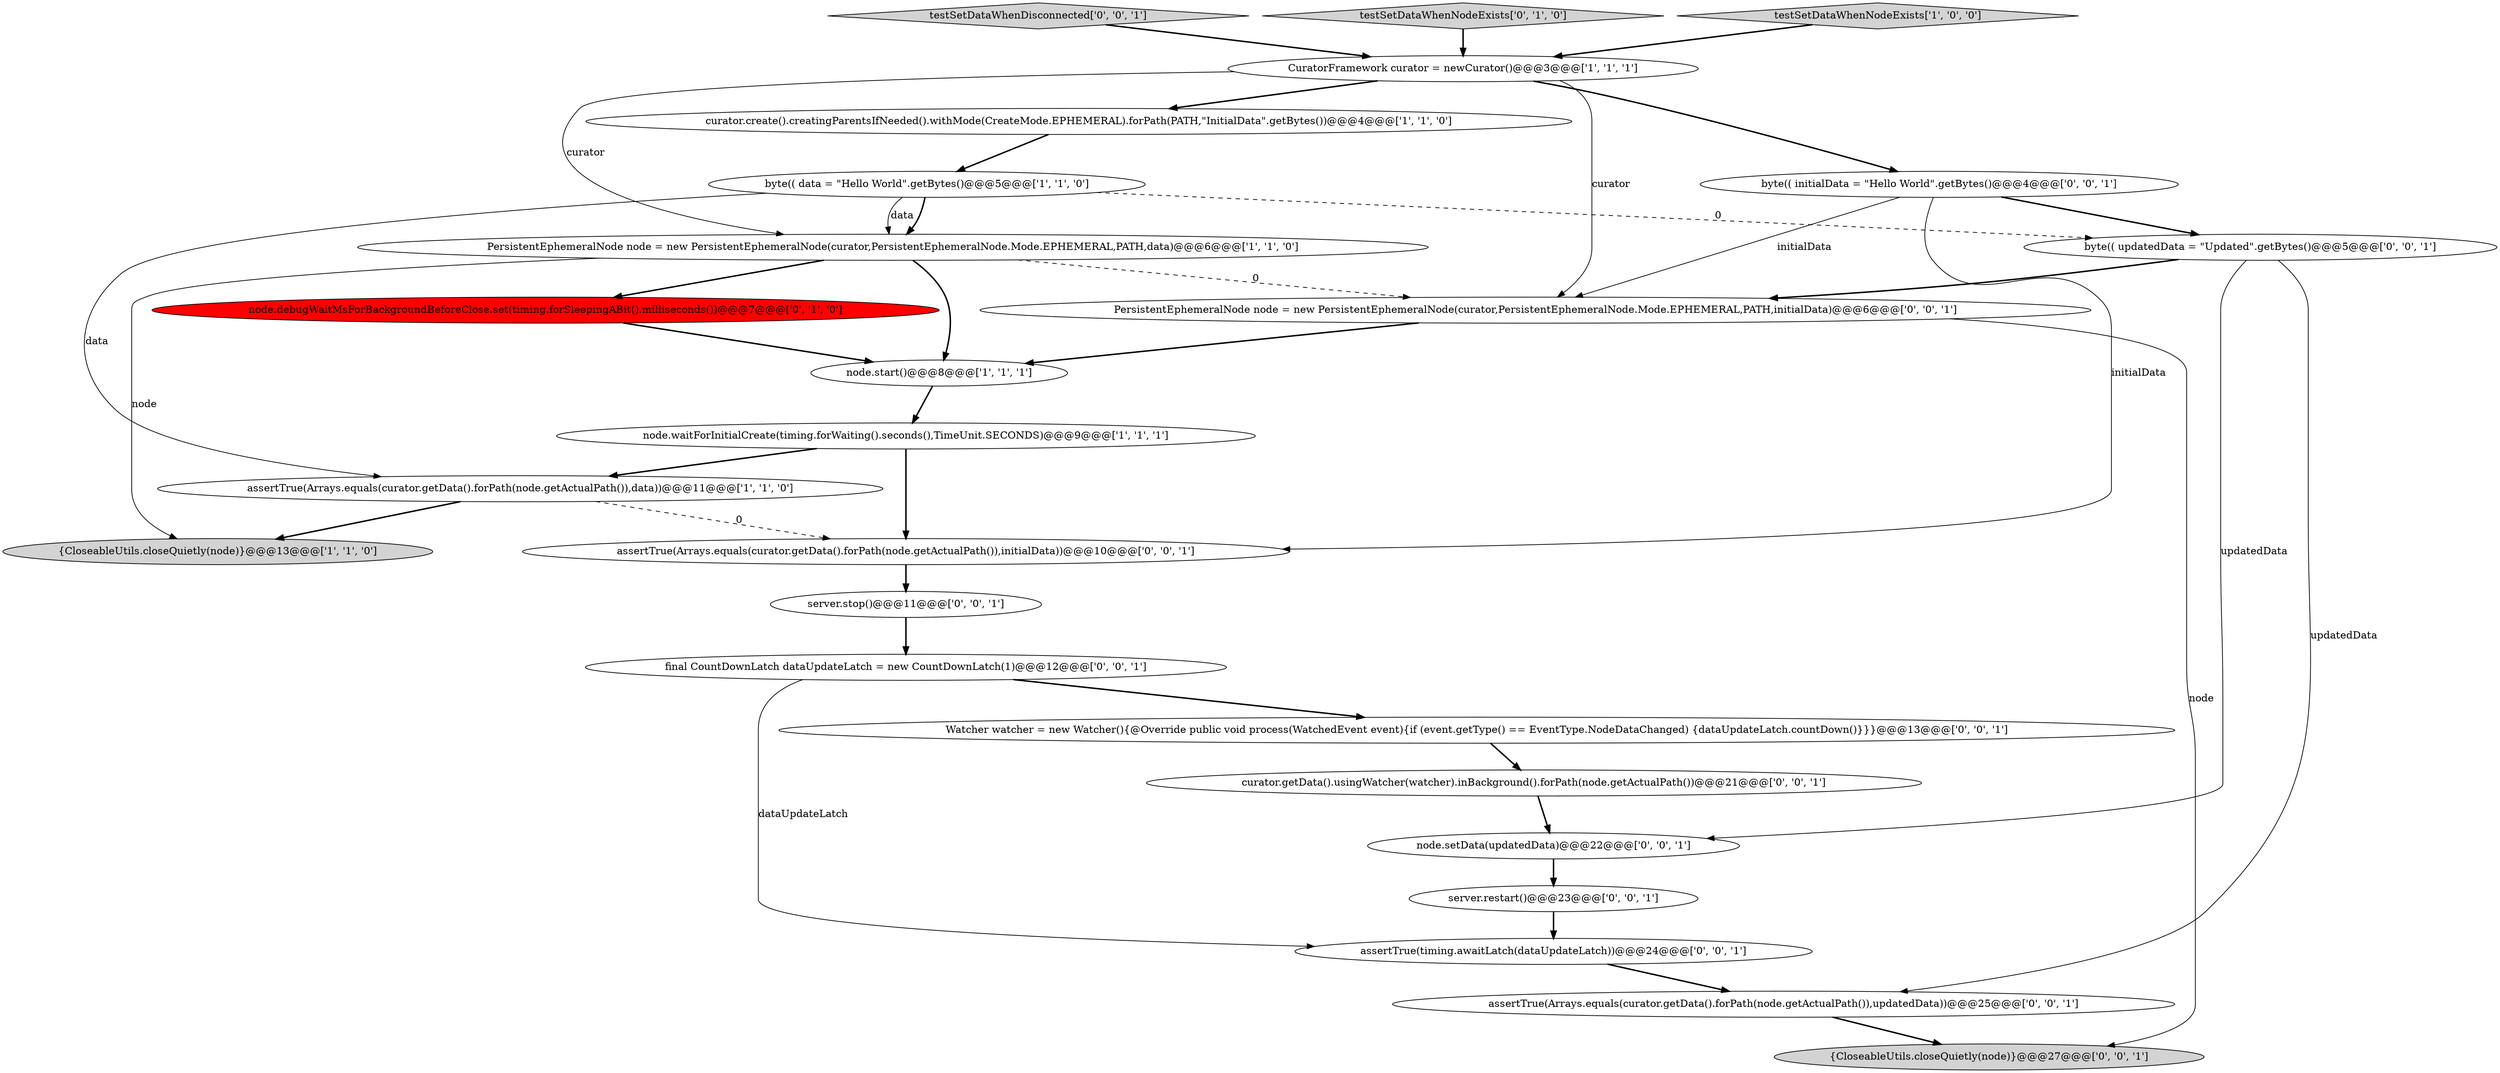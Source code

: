digraph {
4 [style = filled, label = "node.waitForInitialCreate(timing.forWaiting().seconds(),TimeUnit.SECONDS)@@@9@@@['1', '1', '1']", fillcolor = white, shape = ellipse image = "AAA0AAABBB1BBB"];
20 [style = filled, label = "curator.getData().usingWatcher(watcher).inBackground().forPath(node.getActualPath())@@@21@@@['0', '0', '1']", fillcolor = white, shape = ellipse image = "AAA0AAABBB3BBB"];
23 [style = filled, label = "byte(( updatedData = \"Updated\".getBytes()@@@5@@@['0', '0', '1']", fillcolor = white, shape = ellipse image = "AAA0AAABBB3BBB"];
16 [style = filled, label = "PersistentEphemeralNode node = new PersistentEphemeralNode(curator,PersistentEphemeralNode.Mode.EPHEMERAL,PATH,initialData)@@@6@@@['0', '0', '1']", fillcolor = white, shape = ellipse image = "AAA0AAABBB3BBB"];
17 [style = filled, label = "server.stop()@@@11@@@['0', '0', '1']", fillcolor = white, shape = ellipse image = "AAA0AAABBB3BBB"];
6 [style = filled, label = "PersistentEphemeralNode node = new PersistentEphemeralNode(curator,PersistentEphemeralNode.Mode.EPHEMERAL,PATH,data)@@@6@@@['1', '1', '0']", fillcolor = white, shape = ellipse image = "AAA0AAABBB1BBB"];
18 [style = filled, label = "Watcher watcher = new Watcher(){@Override public void process(WatchedEvent event){if (event.getType() == EventType.NodeDataChanged) {dataUpdateLatch.countDown()}}}@@@13@@@['0', '0', '1']", fillcolor = white, shape = ellipse image = "AAA0AAABBB3BBB"];
1 [style = filled, label = "assertTrue(Arrays.equals(curator.getData().forPath(node.getActualPath()),data))@@@11@@@['1', '1', '0']", fillcolor = white, shape = ellipse image = "AAA0AAABBB1BBB"];
21 [style = filled, label = "testSetDataWhenDisconnected['0', '0', '1']", fillcolor = lightgray, shape = diamond image = "AAA0AAABBB3BBB"];
5 [style = filled, label = "{CloseableUtils.closeQuietly(node)}@@@13@@@['1', '1', '0']", fillcolor = lightgray, shape = ellipse image = "AAA0AAABBB1BBB"];
12 [style = filled, label = "assertTrue(Arrays.equals(curator.getData().forPath(node.getActualPath()),updatedData))@@@25@@@['0', '0', '1']", fillcolor = white, shape = ellipse image = "AAA0AAABBB3BBB"];
8 [style = filled, label = "byte(( data = \"Hello World\".getBytes()@@@5@@@['1', '1', '0']", fillcolor = white, shape = ellipse image = "AAA0AAABBB1BBB"];
9 [style = filled, label = "testSetDataWhenNodeExists['0', '1', '0']", fillcolor = lightgray, shape = diamond image = "AAA0AAABBB2BBB"];
13 [style = filled, label = "byte(( initialData = \"Hello World\".getBytes()@@@4@@@['0', '0', '1']", fillcolor = white, shape = ellipse image = "AAA0AAABBB3BBB"];
14 [style = filled, label = "final CountDownLatch dataUpdateLatch = new CountDownLatch(1)@@@12@@@['0', '0', '1']", fillcolor = white, shape = ellipse image = "AAA0AAABBB3BBB"];
22 [style = filled, label = "{CloseableUtils.closeQuietly(node)}@@@27@@@['0', '0', '1']", fillcolor = lightgray, shape = ellipse image = "AAA0AAABBB3BBB"];
0 [style = filled, label = "node.start()@@@8@@@['1', '1', '1']", fillcolor = white, shape = ellipse image = "AAA0AAABBB1BBB"];
3 [style = filled, label = "testSetDataWhenNodeExists['1', '0', '0']", fillcolor = lightgray, shape = diamond image = "AAA0AAABBB1BBB"];
7 [style = filled, label = "CuratorFramework curator = newCurator()@@@3@@@['1', '1', '1']", fillcolor = white, shape = ellipse image = "AAA0AAABBB1BBB"];
11 [style = filled, label = "assertTrue(Arrays.equals(curator.getData().forPath(node.getActualPath()),initialData))@@@10@@@['0', '0', '1']", fillcolor = white, shape = ellipse image = "AAA0AAABBB3BBB"];
24 [style = filled, label = "assertTrue(timing.awaitLatch(dataUpdateLatch))@@@24@@@['0', '0', '1']", fillcolor = white, shape = ellipse image = "AAA0AAABBB3BBB"];
15 [style = filled, label = "node.setData(updatedData)@@@22@@@['0', '0', '1']", fillcolor = white, shape = ellipse image = "AAA0AAABBB3BBB"];
10 [style = filled, label = "node.debugWaitMsForBackgroundBeforeClose.set(timing.forSleepingABit().milliseconds())@@@7@@@['0', '1', '0']", fillcolor = red, shape = ellipse image = "AAA1AAABBB2BBB"];
19 [style = filled, label = "server.restart()@@@23@@@['0', '0', '1']", fillcolor = white, shape = ellipse image = "AAA0AAABBB3BBB"];
2 [style = filled, label = "curator.create().creatingParentsIfNeeded().withMode(CreateMode.EPHEMERAL).forPath(PATH,\"InitialData\".getBytes())@@@4@@@['1', '1', '0']", fillcolor = white, shape = ellipse image = "AAA0AAABBB1BBB"];
1->5 [style = bold, label=""];
7->13 [style = bold, label=""];
16->22 [style = solid, label="node"];
24->12 [style = bold, label=""];
23->16 [style = bold, label=""];
16->0 [style = bold, label=""];
7->6 [style = solid, label="curator"];
23->15 [style = solid, label="updatedData"];
8->6 [style = bold, label=""];
6->0 [style = bold, label=""];
13->11 [style = solid, label="initialData"];
9->7 [style = bold, label=""];
15->19 [style = bold, label=""];
23->12 [style = solid, label="updatedData"];
19->24 [style = bold, label=""];
18->20 [style = bold, label=""];
6->16 [style = dashed, label="0"];
7->16 [style = solid, label="curator"];
14->24 [style = solid, label="dataUpdateLatch"];
3->7 [style = bold, label=""];
0->4 [style = bold, label=""];
17->14 [style = bold, label=""];
7->2 [style = bold, label=""];
1->11 [style = dashed, label="0"];
6->10 [style = bold, label=""];
10->0 [style = bold, label=""];
6->5 [style = solid, label="node"];
13->23 [style = bold, label=""];
21->7 [style = bold, label=""];
11->17 [style = bold, label=""];
8->6 [style = solid, label="data"];
14->18 [style = bold, label=""];
4->1 [style = bold, label=""];
8->1 [style = solid, label="data"];
4->11 [style = bold, label=""];
20->15 [style = bold, label=""];
13->16 [style = solid, label="initialData"];
12->22 [style = bold, label=""];
2->8 [style = bold, label=""];
8->23 [style = dashed, label="0"];
}
